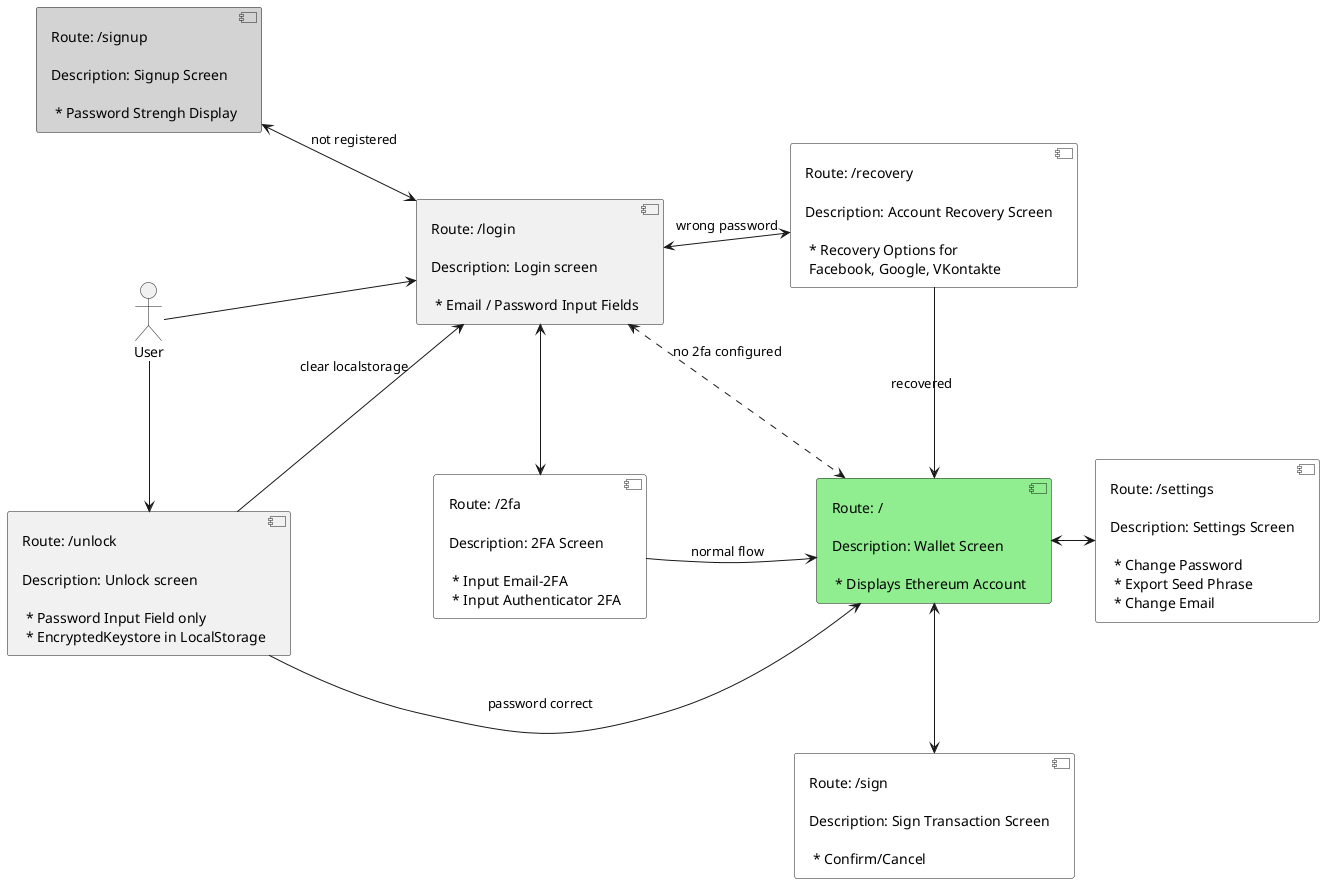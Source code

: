 @startuml
component login [
Route: /login

Description: Login screen
 
 * Email / Password Input Fields
]

component signup #lightgrey [
Route: /signup

Description: Signup Screen
 
 * Password Strengh Display
]


component unlock [
Route: /unlock

Description: Unlock screen
 
 * Password Input Field only
 * EncryptedKeystore in LocalStorage
]

component 2fa #white [
Route: /2fa

Description: 2FA Screen
 
 * Input Email-2FA
 * Input Authenticator 2FA
] 


component recovery #white [
Route: /recovery

Description: Account Recovery Screen
 
 * Recovery Options for 
 Facebook, Google, VKontakte
]

component wallet #lightgreen [
Route: /

Description: Wallet Screen

 * Displays Ethereum Account
]

component settings #white [
Route: /settings

Description: Settings Screen

 * Change Password
 * Export Seed Phrase
 * Change Email
]
component signtx #white [
Route: /sign

Description: Sign Transaction Screen

 * Confirm/Cancel
]
'skinparam linetype ortho
left to right direction
'top to down direction
skinparam nodesep 150
skinparam ranksep 10
:User: -> login 
:User: -> unlock
unlock -d->login:clear localstorage
unlock -d->wallet:password correct
login <-u-> signup:not registered
login <-r-> 2fa
login <-d-> recovery: wrong password
login <..> wallet: no 2fa configured
recovery -r-> wallet: recovered
2fa -d-> wallet: normal flow
wallet <-d-> settings
wallet <-> signtx


@enduml